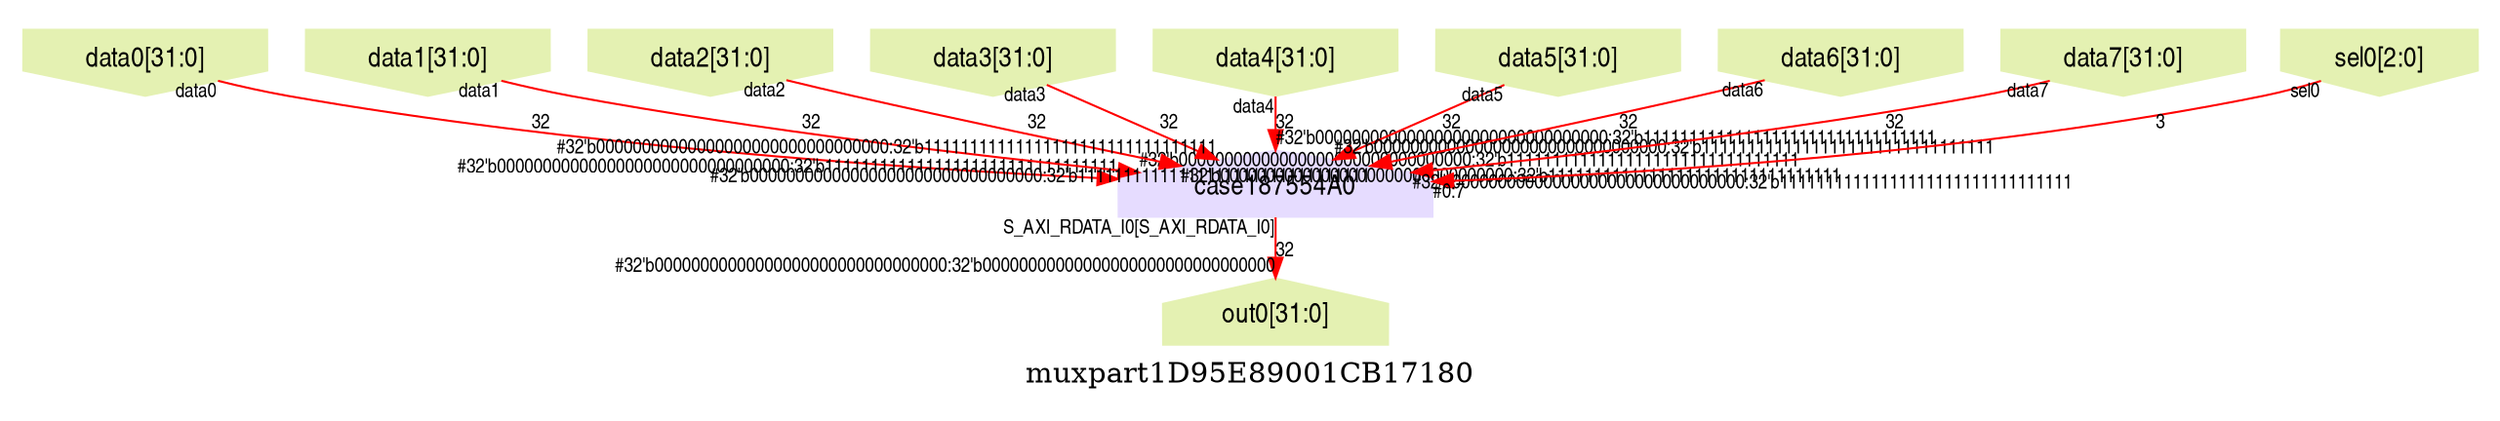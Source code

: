 digraph muxpart1D95E89001CB17180 {
graph [label="muxpart1D95E89001CB17180", margin="0.1,0.1", size="100,100", ranksep=0.1, splines=true];
node [style=filled, color="#ffee80", fontname=helveticanarrow];
edge [color="#ff0000", fontsize=10, fontname=helveticanarrow];
{ rank = source;muxpart1D95E89001CB17180_data0 [label="data0[31:0]", shape=invhouse, color="#e4f1b2"];
muxpart1D95E89001CB17180_data1 [label="data1[31:0]", shape=invhouse, color="#e4f1b2"];
muxpart1D95E89001CB17180_data2 [label="data2[31:0]", shape=invhouse, color="#e4f1b2"];
muxpart1D95E89001CB17180_data3 [label="data3[31:0]", shape=invhouse, color="#e4f1b2"];
muxpart1D95E89001CB17180_data4 [label="data4[31:0]", shape=invhouse, color="#e4f1b2"];
muxpart1D95E89001CB17180_data5 [label="data5[31:0]", shape=invhouse, color="#e4f1b2"];
muxpart1D95E89001CB17180_data6 [label="data6[31:0]", shape=invhouse, color="#e4f1b2"];
muxpart1D95E89001CB17180_data7 [label="data7[31:0]", shape=invhouse, color="#e4f1b2"];
muxpart1D95E89001CB17180_sel0 [label="sel0[2:0]", shape=invhouse, color="#e4f1b2"];
}
{ rank = sink;muxpart1D95E89001CB17180_out0 [label="out0[31:0]", shape=house, color="#e4f1b2"];
}
N_187554A0 [label="case187554A0", color="#e6dcff", shape=house];
muxpart1D95E89001CB17180_sel0 -> N_187554A0 [label="3", taillabel=<sel0>, headlabel=<sel0>, headlabel=<#0:7>];
muxpart1D95E89001CB17180_data7 -> N_187554A0 [label="32", taillabel=<data7>, headlabel=<data7>, headlabel=<#32'b00000000000000000000000000000000:32'b11111111111111111111111111111111>];
muxpart1D95E89001CB17180_data6 -> N_187554A0 [label="32", taillabel=<data6>, headlabel=<data6>, headlabel=<#32'b00000000000000000000000000000000:32'b11111111111111111111111111111111>];
muxpart1D95E89001CB17180_data5 -> N_187554A0 [label="32", taillabel=<data5>, headlabel=<data5>, headlabel=<#32'b00000000000000000000000000000000:32'b11111111111111111111111111111111>];
muxpart1D95E89001CB17180_data4 -> N_187554A0 [label="32", taillabel=<data4>, headlabel=<data4>, headlabel=<#32'b00000000000000000000000000000000:32'b11111111111111111111111111111111>];
muxpart1D95E89001CB17180_data3 -> N_187554A0 [label="32", taillabel=<data3>, headlabel=<data3>, headlabel=<#32'b00000000000000000000000000000000:32'b11111111111111111111111111111111>];
muxpart1D95E89001CB17180_data2 -> N_187554A0 [label="32", taillabel=<data2>, headlabel=<data2>, headlabel=<#32'b00000000000000000000000000000000:32'b11111111111111111111111111111111>];
muxpart1D95E89001CB17180_data1 -> N_187554A0 [label="32", taillabel=<data1>, headlabel=<data1>, headlabel=<#32'b00000000000000000000000000000000:32'b11111111111111111111111111111111>];
muxpart1D95E89001CB17180_data0 -> N_187554A0 [label="32", taillabel=<data0>, headlabel=<data0>, headlabel=<#32'b00000000000000000000000000000000:32'b11111111111111111111111111111111>];
N_187554A0 -> muxpart1D95E89001CB17180_out0 [label="32", taillabel=<S_AXI_RDATA_I0[S_AXI_RDATA_I0]>, headlabel=<out0>, headlabel=<#32'b00000000000000000000000000000000:32'b00000000000000000000000000000000>];
}
digraph case187554A0 {
graph [label="case187554A0", margin="0.1,0.1", size="100,100", ranksep=0.1, splines=true];
node [style=filled, color="#ffee80", fontname=helveticanarrow];
edge [color="#ff0000", fontsize=10, fontname=helveticanarrow];
{ rank = source;case187554A0_sel0 [label="sel0[2:0]", shape=invhouse, color="#e4f1b2"];
case187554A0_data7 [label="data7[31:0]", shape=invhouse, color="#e4f1b2"];
case187554A0_data6 [label="data6[31:0]", shape=invhouse, color="#e4f1b2"];
case187554A0_data5 [label="data5[31:0]", shape=invhouse, color="#e4f1b2"];
case187554A0_data4 [label="data4[31:0]", shape=invhouse, color="#e4f1b2"];
case187554A0_data3 [label="data3[31:0]", shape=invhouse, color="#e4f1b2"];
case187554A0_data2 [label="data2[31:0]", shape=invhouse, color="#e4f1b2"];
case187554A0_data1 [label="data1[31:0]", shape=invhouse, color="#e4f1b2"];
case187554A0_data0 [label="data0[31:0]", shape=invhouse, color="#e4f1b2"];
}
{ rank = sink;case187554A0_S_AXI_RDATA_I0 [label="S_AXI_RDATA_I0[31:0]", shape=house, color="#e4f1b2"];
}
{ rank = same;N_18755360 [label="N_18755360\nconstruct:8\nparallel\ngen_upsizer.gen_full_upsizer.axi_upsizer_inst/USE_READ.gen_non_fifo_r_upsizer.read_data_inst/S_AXI_RDATA_I1\nparallel\n Attributes ::\nAttrGroup: dfg, AttrName : [parallel], AttrVal:[ 0xbdc5ca39bdc5ca01 ]\nAttrGroup: dfg, AttrName : [range], AttrVal:[ -1111111111:-1111111111 ]\nAttrGroup: dfg, AttrName : [name], AttrVal:[ gen_upsizer.gen_full_upsizer.axi_upsizer_inst/USE_READ.gen_non_fifo_r_upsizer.read_data_inst/S_AXI_RDATA_I1 ]\n\n#0:255\n", shape=diamond, color="#ffee80"];
N_18755310 [label="N_18755310\nmerge:32\ngen_upsizer.gen_full_upsizer.axi_upsizer_inst/USE_READ.gen_non_fifo_r_upsizer.read_data_inst/S_AXI_RDATA_I0\n Attributes ::\nAttrGroup: dfg, AttrName : [range], AttrVal:[ -1111111111:-1111111111 ]\nAttrGroup: dfg, AttrName : [name], AttrVal:[ gen_upsizer.gen_full_upsizer.axi_upsizer_inst/USE_READ.gen_non_fifo_r_upsizer.read_data_inst/S_AXI_RDATA_I0 ]\n\n#32'b00000000000000000000000000000000:32'b11111111111111111111111111111111\n", shape=house, color="#ffee80"];
}
N_18755360_P_1D5276B0 [label="3b000", color="#f1f1b2", shape=plaintext];
N_18755360_P_1D5276B0 -> N_18755360 [label="3", headlabel=<1>, headlabel=<1>];
N_18755360_P_1D527710 [label="3b001", color="#f1f1b2", shape=plaintext];
N_18755360_P_1D527710 -> N_18755360 [label="3", headlabel=<2>, headlabel=<2>];
N_18755360_P_1D5272C0 [label="3b010", color="#f1f1b2", shape=plaintext];
N_18755360_P_1D5272C0 -> N_18755360 [label="3", headlabel=<3>, headlabel=<3>];
N_18755360_P_1D5277A0 [label="3b011", color="#f1f1b2", shape=plaintext];
N_18755360_P_1D5277A0 -> N_18755360 [label="3", headlabel=<4>, headlabel=<4>];
N_18755360_P_1D526060 [label="3b100", color="#f1f1b2", shape=plaintext];
N_18755360_P_1D526060 -> N_18755360 [label="3", headlabel=<5>, headlabel=<5>];
N_18755360_P_1D526120 [label="3b101", color="#f1f1b2", shape=plaintext];
N_18755360_P_1D526120 -> N_18755360 [label="3", headlabel=<6>, headlabel=<6>];
N_18755360_P_1D526150 [label="3b110", color="#f1f1b2", shape=plaintext];
N_18755360_P_1D526150 -> N_18755360 [label="3", headlabel=<7>, headlabel=<7>];
N_18755360_P_1D5260C0 [label="3b111", color="#f1f1b2", shape=plaintext];
N_18755360_P_1D5260C0 -> N_18755360 [label="3", headlabel=<8>, headlabel=<8>];
N_18755360 -> N_18755310 [label="8", style=dashed, constraint=false, taillabel=<out[S_AXI_RDATA_I1]>, headlabel=<sel>, headlabel=<#0:255>];
case187554A0_sel0 -> N_18755360 [label="3", taillabel=<sel0>, headlabel=<in>, headlabel=<#0:7>];
case187554A0_data7 -> N_18755310 [label="32", taillabel=<data7>, headlabel=<8>, headlabel=<#32'b00000000000000000000000000000000:32'b11111111111111111111111111111111>];
case187554A0_data6 -> N_18755310 [label="32", taillabel=<data6>, headlabel=<7>, headlabel=<#32'b00000000000000000000000000000000:32'b11111111111111111111111111111111>];
case187554A0_data5 -> N_18755310 [label="32", taillabel=<data5>, headlabel=<6>, headlabel=<#32'b00000000000000000000000000000000:32'b11111111111111111111111111111111>];
case187554A0_data4 -> N_18755310 [label="32", taillabel=<data4>, headlabel=<5>, headlabel=<#32'b00000000000000000000000000000000:32'b11111111111111111111111111111111>];
case187554A0_data3 -> N_18755310 [label="32", taillabel=<data3>, headlabel=<4>, headlabel=<#32'b00000000000000000000000000000000:32'b11111111111111111111111111111111>];
case187554A0_data2 -> N_18755310 [label="32", taillabel=<data2>, headlabel=<3>, headlabel=<#32'b00000000000000000000000000000000:32'b11111111111111111111111111111111>];
case187554A0_data1 -> N_18755310 [label="32", taillabel=<data1>, headlabel=<2>, headlabel=<#32'b00000000000000000000000000000000:32'b11111111111111111111111111111111>];
case187554A0_data0 -> N_18755310 [label="32", taillabel=<data0>, headlabel=<1>, headlabel=<#32'b00000000000000000000000000000000:32'b11111111111111111111111111111111>];
N_18755310 -> case187554A0_S_AXI_RDATA_I0 [label="32", taillabel=<out[S_AXI_RDATA_I0]>, headlabel=<S_AXI_RDATA_I0>, headlabel=<#32'b00000000000000000000000000000000:32'b11111111111111111111111111111111>];
}
